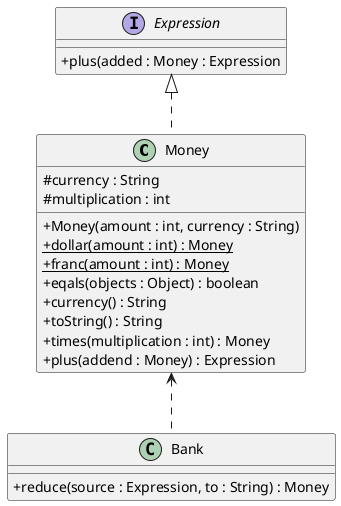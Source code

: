 @startuml
'https://plantuml.com/class-diagram
skinparam classAttributeIconSize 0
/' 12장
'/
class Money
interface Expression
class Bank

Expression <|.. Money
Money <.. Bank

class Money{
 #currency : String
 #multiplication : int
 +Money(amount : int, currency : String)
 +dollar(amount : int) : {static} Money
 +franc(amount : int) : {static} Money
 +eqals(objects : Object) : boolean
 +currency() : String
 +toString() : String
 +times(multiplication : int) : Money
 +plus(addend : Money) : Expression
}
interface Expression{
 +plus(added : Money : Expression
}
class Bank{
 +reduce(source : Expression, to : String) : Money
}

@enduml